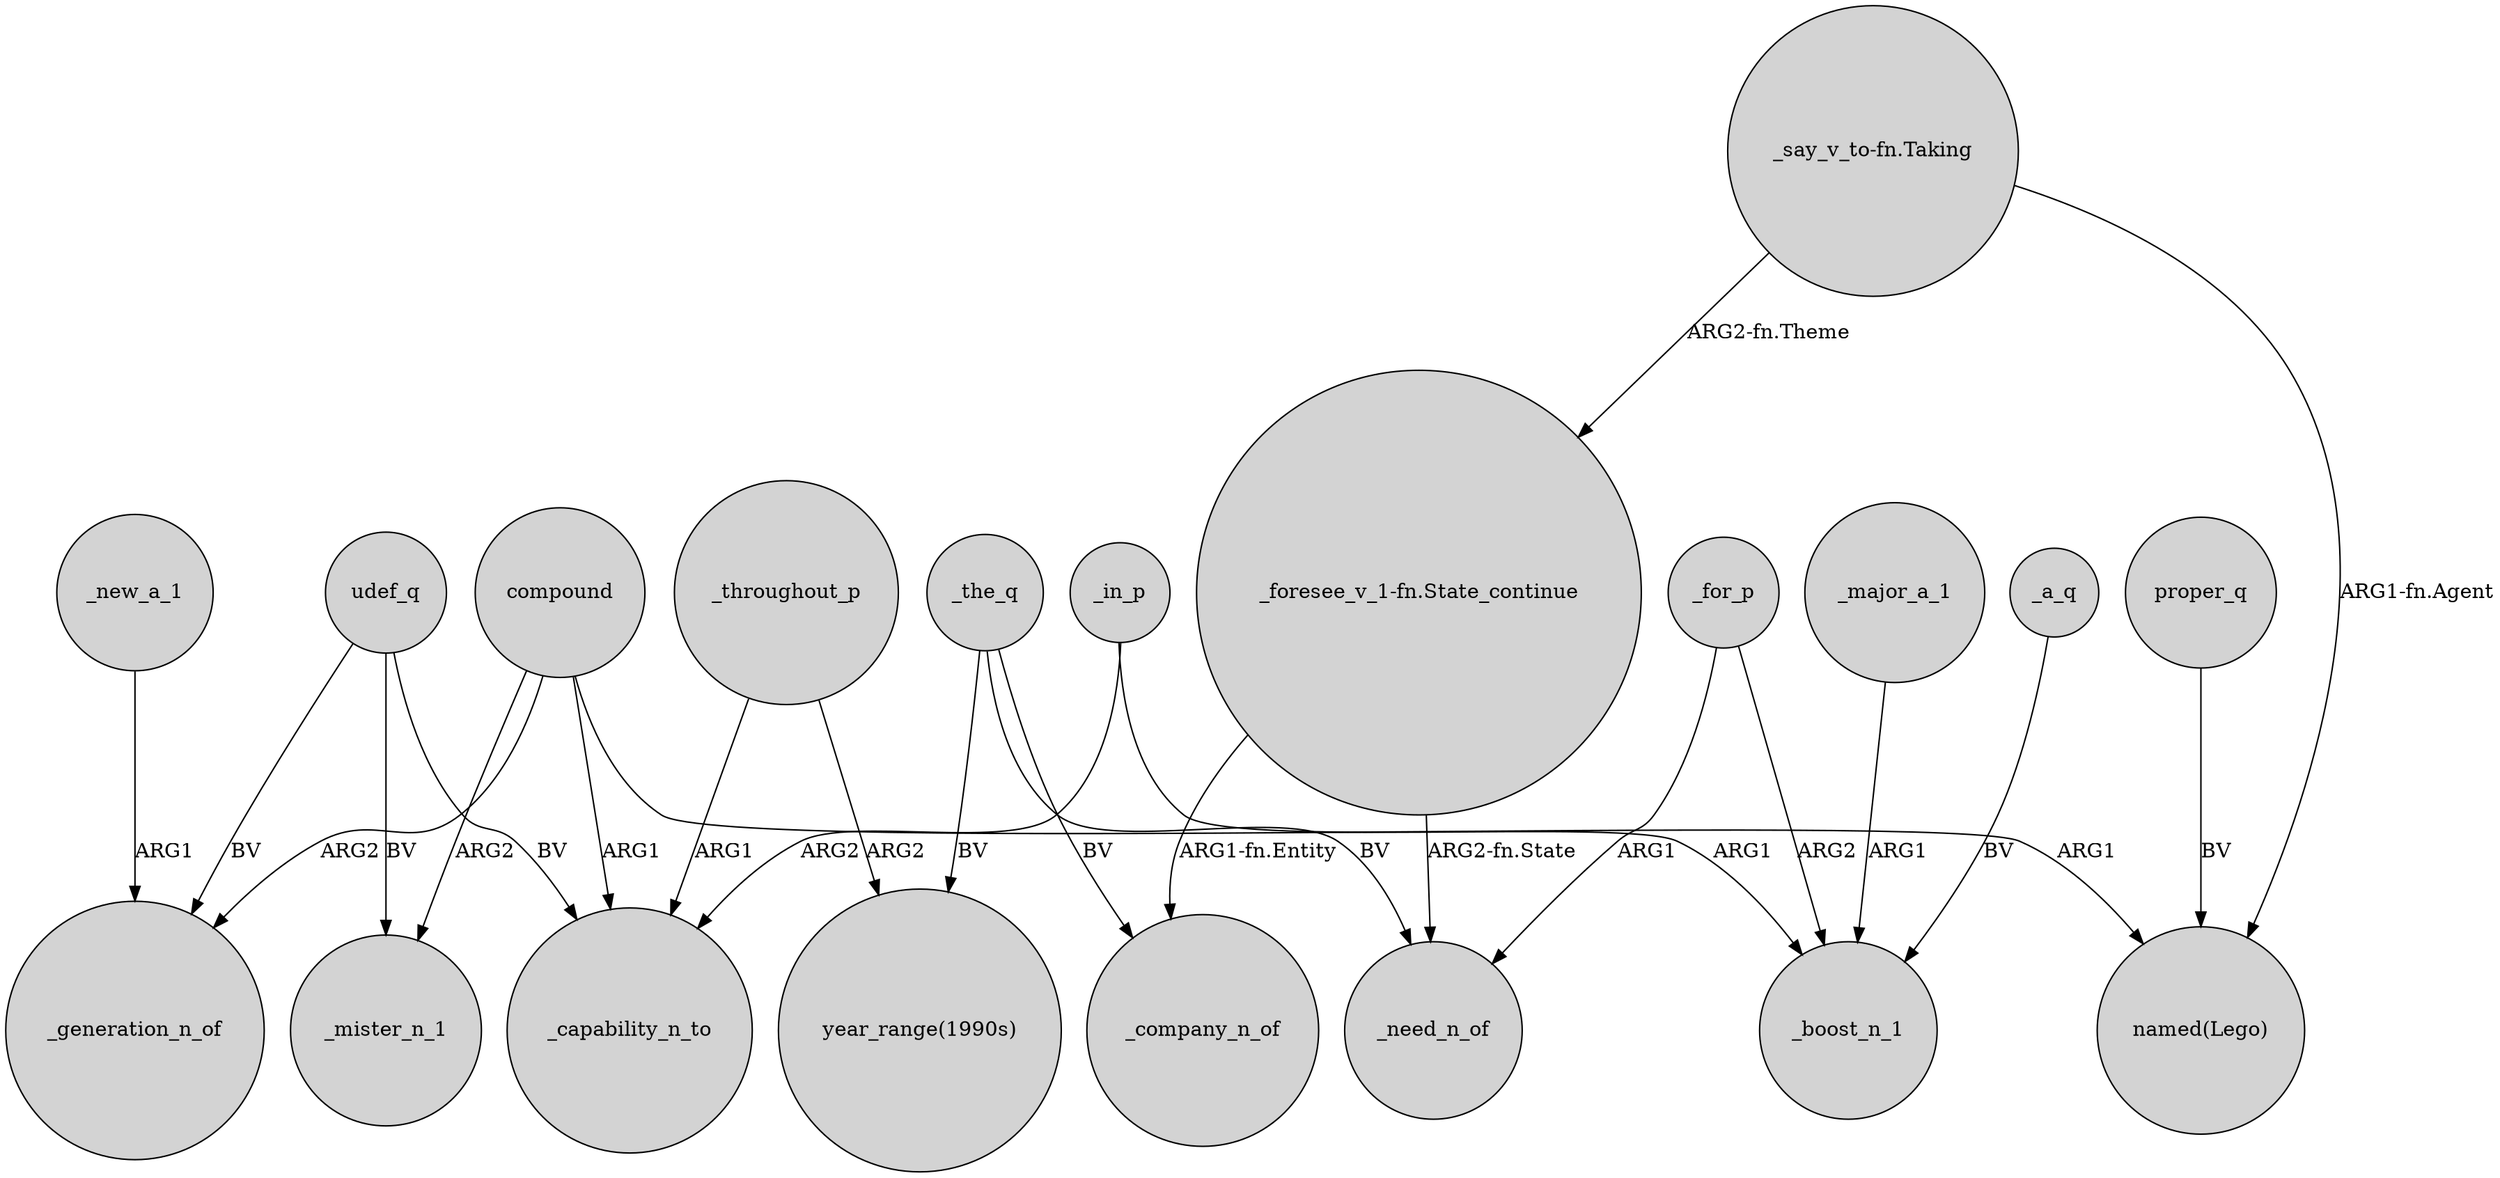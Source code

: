 digraph {
	node [shape=circle style=filled]
	compound -> _mister_n_1 [label=ARG2]
	_major_a_1 -> _boost_n_1 [label=ARG1]
	_throughout_p -> "year_range(1990s)" [label=ARG2]
	proper_q -> "named(Lego)" [label=BV]
	"_say_v_to-fn.Taking" -> "_foresee_v_1-fn.State_continue" [label="ARG2-fn.Theme"]
	udef_q -> _mister_n_1 [label=BV]
	compound -> _capability_n_to [label=ARG1]
	_new_a_1 -> _generation_n_of [label=ARG1]
	udef_q -> _generation_n_of [label=BV]
	_the_q -> "year_range(1990s)" [label=BV]
	udef_q -> _capability_n_to [label=BV]
	_throughout_p -> _capability_n_to [label=ARG1]
	compound -> "named(Lego)" [label=ARG1]
	_in_p -> _capability_n_to [label=ARG2]
	"_say_v_to-fn.Taking" -> "named(Lego)" [label="ARG1-fn.Agent"]
	compound -> _generation_n_of [label=ARG2]
	"_foresee_v_1-fn.State_continue" -> _company_n_of [label="ARG1-fn.Entity"]
	_the_q -> _need_n_of [label=BV]
	_in_p -> _boost_n_1 [label=ARG1]
	_a_q -> _boost_n_1 [label=BV]
	_the_q -> _company_n_of [label=BV]
	"_foresee_v_1-fn.State_continue" -> _need_n_of [label="ARG2-fn.State"]
	_for_p -> _boost_n_1 [label=ARG2]
	_for_p -> _need_n_of [label=ARG1]
}
